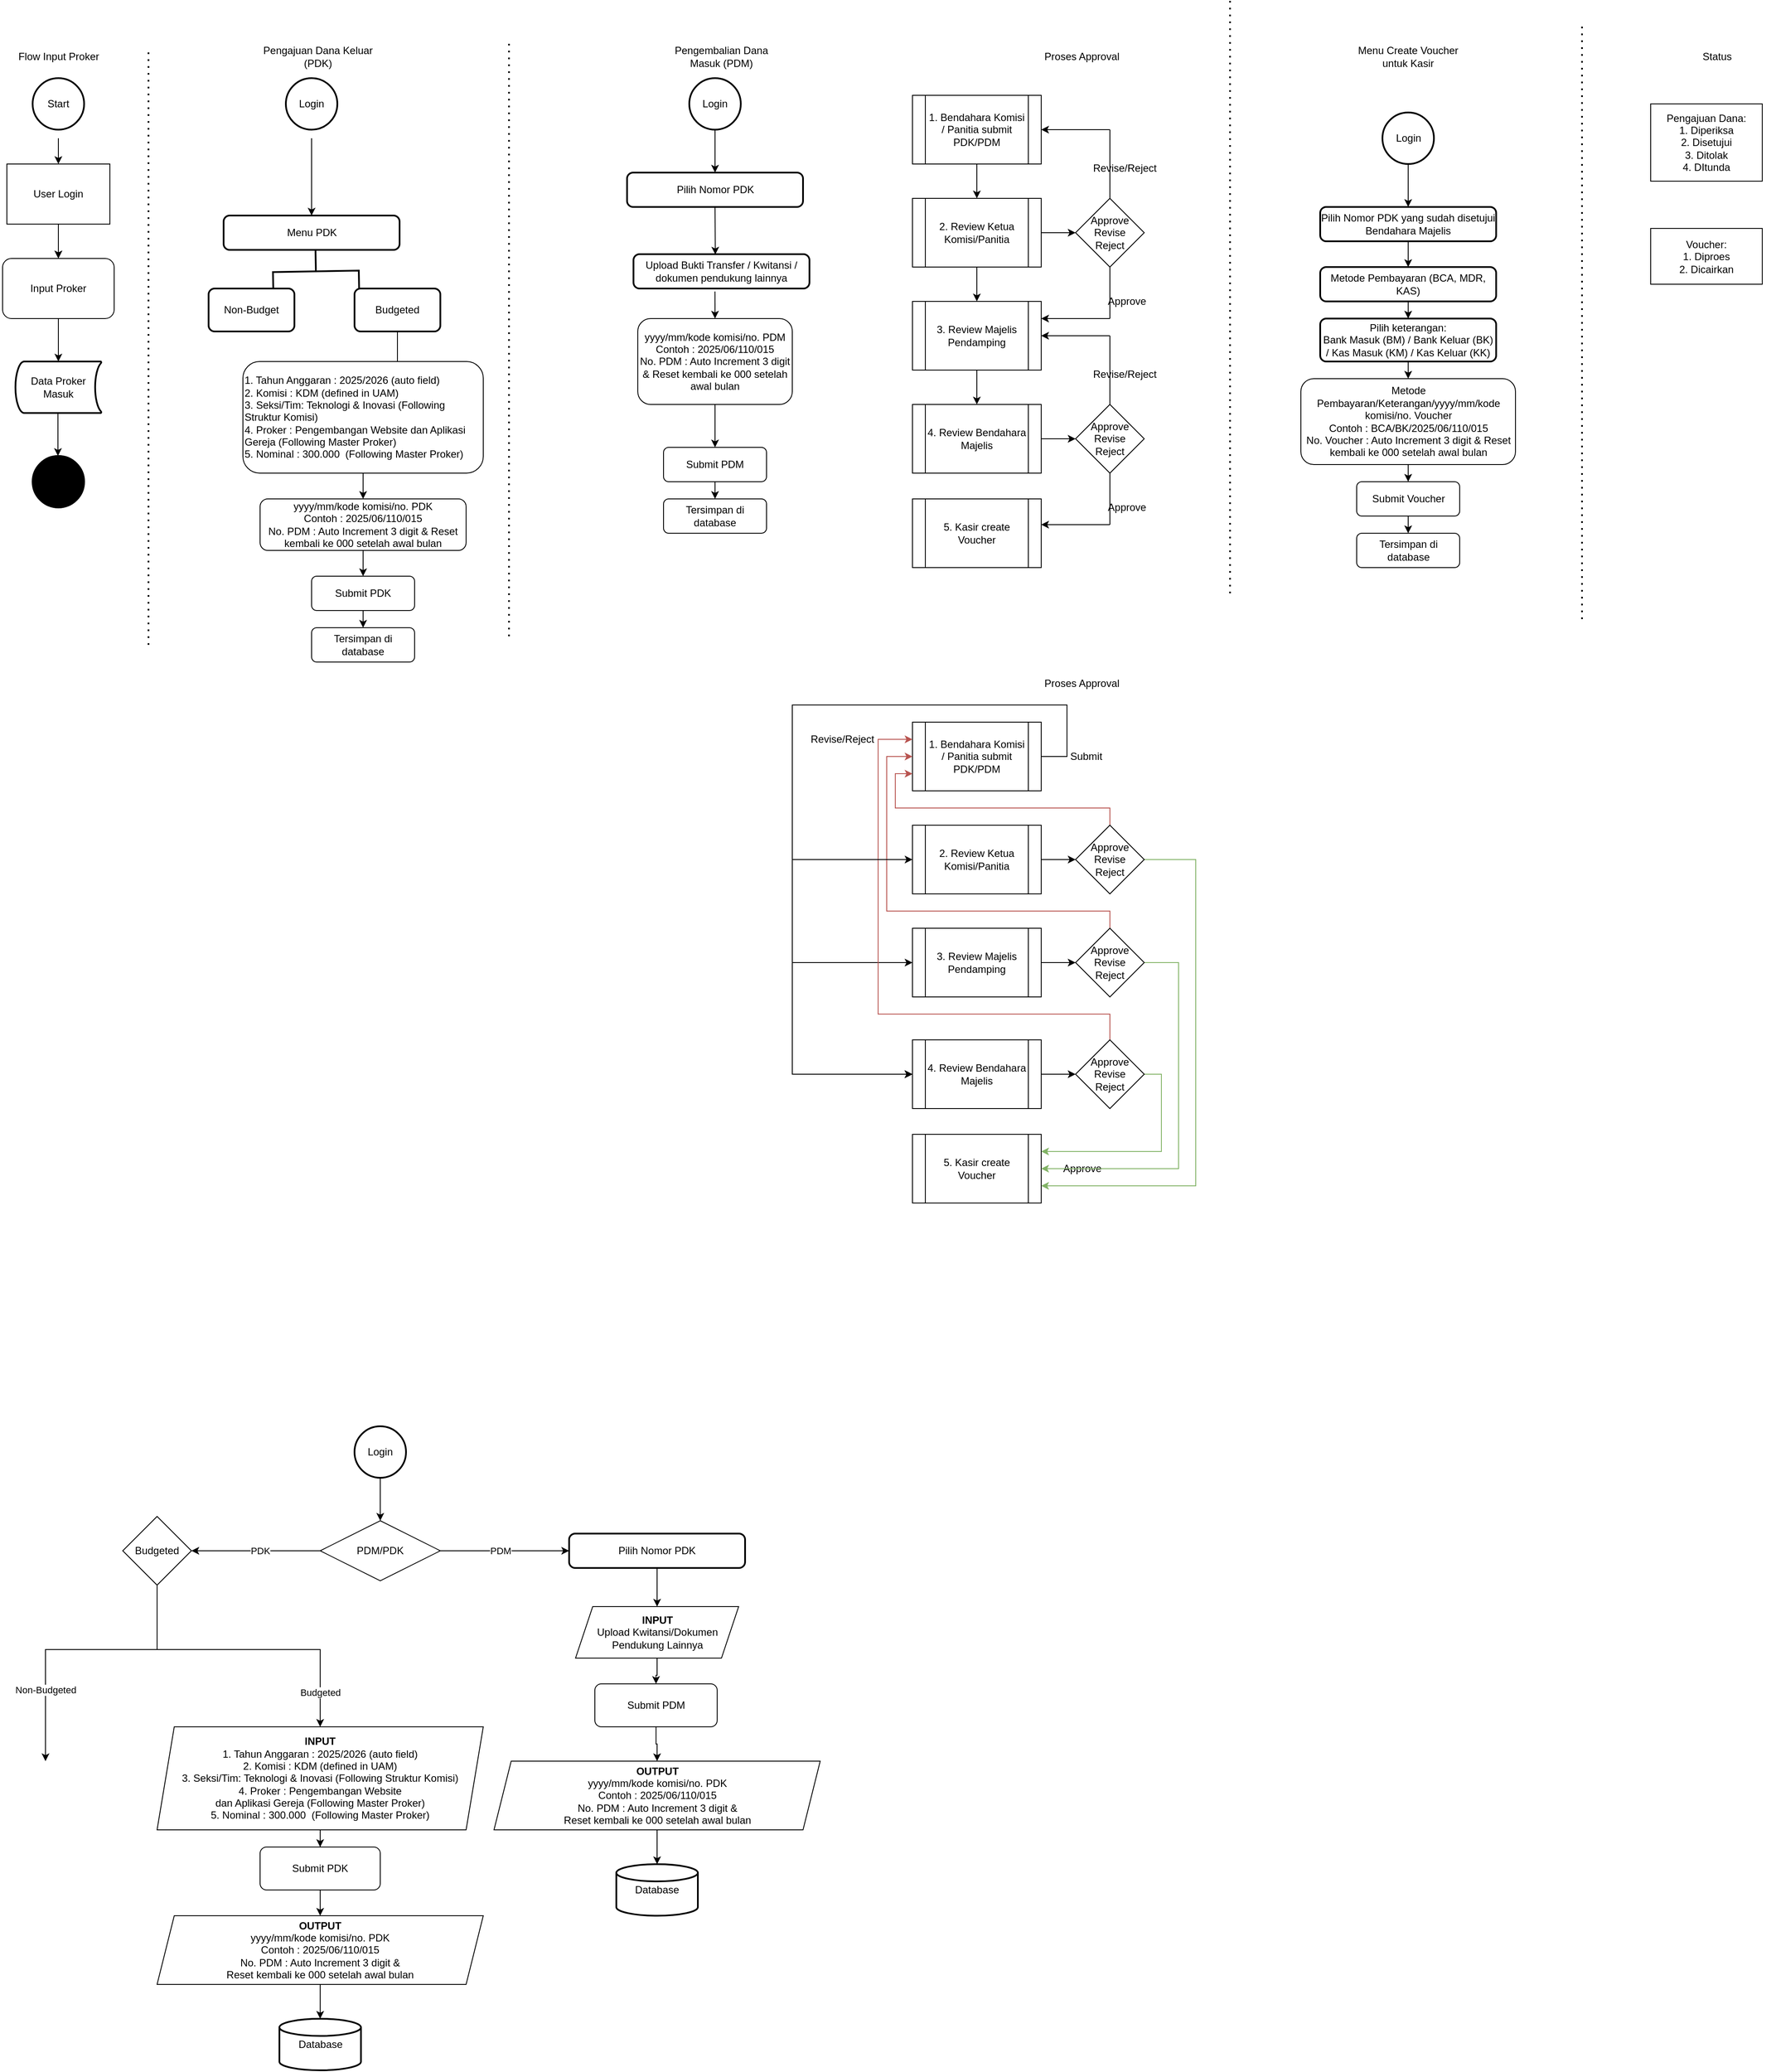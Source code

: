 <mxfile version="27.1.4">
  <diagram name="Page-1" id="Q8HRdb8Fr6lKuLCnQahP">
    <mxGraphModel dx="2255" dy="1278" grid="1" gridSize="10" guides="1" tooltips="1" connect="1" arrows="1" fold="1" page="1" pageScale="1" pageWidth="1100" pageHeight="850" math="0" shadow="0">
      <root>
        <mxCell id="0" />
        <mxCell id="1" parent="0" />
        <mxCell id="bd8e4ljMibuZXupcdCCE-2" value="" style="endArrow=classic;html=1;rounded=0;exitX=0.5;exitY=1;exitDx=0;exitDy=0;" parent="1" edge="1">
          <mxGeometry width="50" height="50" relative="1" as="geometry">
            <mxPoint x="135" y="250" as="sourcePoint" />
            <mxPoint x="135" y="280" as="targetPoint" />
          </mxGeometry>
        </mxCell>
        <mxCell id="bd8e4ljMibuZXupcdCCE-10" value="" style="edgeStyle=orthogonalEdgeStyle;rounded=0;orthogonalLoop=1;jettySize=auto;html=1;" parent="1" source="bd8e4ljMibuZXupcdCCE-3" target="bd8e4ljMibuZXupcdCCE-8" edge="1">
          <mxGeometry relative="1" as="geometry" />
        </mxCell>
        <mxCell id="bd8e4ljMibuZXupcdCCE-3" value="User Login" style="rounded=0;whiteSpace=wrap;html=1;" parent="1" vertex="1">
          <mxGeometry x="75" y="280" width="120" height="70" as="geometry" />
        </mxCell>
        <mxCell id="bd8e4ljMibuZXupcdCCE-7" value="" style="endArrow=classic;html=1;rounded=0;exitX=0.5;exitY=1;exitDx=0;exitDy=0;" parent="1" source="bd8e4ljMibuZXupcdCCE-3" edge="1">
          <mxGeometry width="50" height="50" relative="1" as="geometry">
            <mxPoint x="225" y="420" as="sourcePoint" />
            <mxPoint x="135" y="390" as="targetPoint" />
          </mxGeometry>
        </mxCell>
        <mxCell id="bd8e4ljMibuZXupcdCCE-8" value="Input Proker" style="rounded=1;whiteSpace=wrap;html=1;" parent="1" vertex="1">
          <mxGeometry x="70" y="390" width="130" height="70" as="geometry" />
        </mxCell>
        <mxCell id="bd8e4ljMibuZXupcdCCE-9" value="Start" style="strokeWidth=2;html=1;shape=mxgraph.flowchart.start_2;whiteSpace=wrap;" parent="1" vertex="1">
          <mxGeometry x="105" y="180" width="60" height="60" as="geometry" />
        </mxCell>
        <mxCell id="bd8e4ljMibuZXupcdCCE-12" value="" style="endArrow=classic;html=1;rounded=0;exitX=0.5;exitY=1;exitDx=0;exitDy=0;" parent="1" source="bd8e4ljMibuZXupcdCCE-8" edge="1">
          <mxGeometry width="50" height="50" relative="1" as="geometry">
            <mxPoint x="225" y="520" as="sourcePoint" />
            <mxPoint x="135" y="510" as="targetPoint" />
          </mxGeometry>
        </mxCell>
        <mxCell id="bd8e4ljMibuZXupcdCCE-13" value="Data Proker Masuk" style="strokeWidth=2;html=1;shape=mxgraph.flowchart.stored_data;whiteSpace=wrap;" parent="1" vertex="1">
          <mxGeometry x="85" y="510" width="100" height="60" as="geometry" />
        </mxCell>
        <mxCell id="bd8e4ljMibuZXupcdCCE-14" value="" style="strokeWidth=2;html=1;shape=mxgraph.flowchart.start_2;whiteSpace=wrap;fillColor=light-dark(#000000,#FFFFFF);" parent="1" vertex="1">
          <mxGeometry x="105" y="620" width="60" height="60" as="geometry" />
        </mxCell>
        <mxCell id="bd8e4ljMibuZXupcdCCE-15" value="" style="endArrow=classic;html=1;rounded=0;exitX=0.5;exitY=1;exitDx=0;exitDy=0;" parent="1" edge="1">
          <mxGeometry width="50" height="50" relative="1" as="geometry">
            <mxPoint x="134.5" y="570" as="sourcePoint" />
            <mxPoint x="134.5" y="620" as="targetPoint" />
          </mxGeometry>
        </mxCell>
        <mxCell id="bd8e4ljMibuZXupcdCCE-16" value="Login" style="strokeWidth=2;html=1;shape=mxgraph.flowchart.start_2;whiteSpace=wrap;" parent="1" vertex="1">
          <mxGeometry x="400" y="180" width="60" height="60" as="geometry" />
        </mxCell>
        <mxCell id="_XXPA9lbSk9OIhbwYW-J-1" value="Flow Input Proker" style="text;html=1;align=center;verticalAlign=middle;whiteSpace=wrap;rounded=0;" parent="1" vertex="1">
          <mxGeometry x="67.5" y="140" width="135" height="30" as="geometry" />
        </mxCell>
        <mxCell id="bd8e4ljMibuZXupcdCCE-17" value="" style="strokeWidth=2;html=1;shape=mxgraph.flowchart.annotation_2;align=left;labelPosition=right;pointerEvents=1;rotation=89;" parent="1" vertex="1">
          <mxGeometry x="410" y="355" width="50" height="100" as="geometry" />
        </mxCell>
        <mxCell id="bd8e4ljMibuZXupcdCCE-18" value="Non-Budget" style="rounded=1;whiteSpace=wrap;html=1;absoluteArcSize=1;arcSize=14;strokeWidth=2;" parent="1" vertex="1">
          <mxGeometry x="310" y="425" width="100" height="50" as="geometry" />
        </mxCell>
        <mxCell id="bd8e4ljMibuZXupcdCCE-19" value="Budgeted" style="rounded=1;whiteSpace=wrap;html=1;absoluteArcSize=1;arcSize=14;strokeWidth=2;" parent="1" vertex="1">
          <mxGeometry x="480" y="425" width="100" height="50" as="geometry" />
        </mxCell>
        <mxCell id="bd8e4ljMibuZXupcdCCE-20" value="Menu PDK" style="rounded=1;whiteSpace=wrap;html=1;absoluteArcSize=1;arcSize=14;strokeWidth=2;" parent="1" vertex="1">
          <mxGeometry x="327.5" y="340" width="205" height="40" as="geometry" />
        </mxCell>
        <mxCell id="bd8e4ljMibuZXupcdCCE-21" value="" style="endArrow=classic;html=1;rounded=0;exitX=0.5;exitY=1;exitDx=0;exitDy=0;exitPerimeter=0;entryX=0.5;entryY=0;entryDx=0;entryDy=0;" parent="1" target="bd8e4ljMibuZXupcdCCE-20" edge="1">
          <mxGeometry width="50" height="50" relative="1" as="geometry">
            <mxPoint x="430" y="250" as="sourcePoint" />
            <mxPoint x="500" y="440" as="targetPoint" />
          </mxGeometry>
        </mxCell>
        <mxCell id="KIqZfC4QvmKz3ChBfNW--3" value="" style="endArrow=classic;html=1;rounded=0;exitX=0.5;exitY=1;exitDx=0;exitDy=0;" parent="1" source="bd8e4ljMibuZXupcdCCE-19" edge="1">
          <mxGeometry width="50" height="50" relative="1" as="geometry">
            <mxPoint x="280" y="490" as="sourcePoint" />
            <mxPoint x="530" y="530" as="targetPoint" />
          </mxGeometry>
        </mxCell>
        <mxCell id="KIqZfC4QvmKz3ChBfNW--4" value="1. Tahun Anggaran : 2025/2026 (auto field)&lt;div&gt;2. Komisi : KDM (defined in UAM)&lt;/div&gt;&lt;div&gt;3. Seksi/Tim: Teknologi &amp;amp; Inovasi (Following Struktur Komisi)&lt;/div&gt;&lt;div&gt;4. Proker :&amp;nbsp;Pengembangan Website dan Aplikasi Gereja (Following Master Proker)&lt;/div&gt;&lt;div&gt;5. Nominal : 300.000&amp;nbsp;&lt;span style=&quot;background-color: transparent; color: light-dark(rgb(0, 0, 0), rgb(255, 255, 255));&quot;&gt;&amp;nbsp;&lt;/span&gt;&lt;span style=&quot;background-color: transparent; color: light-dark(rgb(0, 0, 0), rgb(255, 255, 255));&quot;&gt;(Following Master Proker)&lt;/span&gt;&lt;/div&gt;" style="rounded=1;whiteSpace=wrap;html=1;align=left;" parent="1" vertex="1">
          <mxGeometry x="350" y="510" width="280" height="130" as="geometry" />
        </mxCell>
        <mxCell id="EFFLVUITV1ritFmUOYrr-1" value="Pengajuan Dana Keluar (PDK)" style="text;html=1;align=center;verticalAlign=middle;whiteSpace=wrap;rounded=0;" parent="1" vertex="1">
          <mxGeometry x="370" y="140" width="135" height="30" as="geometry" />
        </mxCell>
        <mxCell id="KIqZfC4QvmKz3ChBfNW--7" value="" style="endArrow=classic;html=1;rounded=0;entryX=0.5;entryY=0;entryDx=0;entryDy=0;" parent="1" source="KIqZfC4QvmKz3ChBfNW--4" target="KIqZfC4QvmKz3ChBfNW--5" edge="1">
          <mxGeometry width="50" height="50" relative="1" as="geometry">
            <mxPoint x="480" y="640" as="sourcePoint" />
            <mxPoint x="479.5" y="635" as="targetPoint" />
          </mxGeometry>
        </mxCell>
        <mxCell id="EFFLVUITV1ritFmUOYrr-3" value="" style="rounded=0;orthogonalLoop=1;jettySize=auto;html=1;" parent="1" source="KIqZfC4QvmKz3ChBfNW--8" target="KIqZfC4QvmKz3ChBfNW--10" edge="1">
          <mxGeometry relative="1" as="geometry" />
        </mxCell>
        <mxCell id="KIqZfC4QvmKz3ChBfNW--8" value="Submit PDK" style="rounded=1;whiteSpace=wrap;html=1;" parent="1" vertex="1">
          <mxGeometry x="430" y="760" width="120" height="40" as="geometry" />
        </mxCell>
        <mxCell id="KIqZfC4QvmKz3ChBfNW--9" value="" style="endArrow=classic;html=1;rounded=0;exitX=0.5;exitY=1;exitDx=0;exitDy=0;entryX=0.5;entryY=0;entryDx=0;entryDy=0;" parent="1" source="KIqZfC4QvmKz3ChBfNW--5" target="KIqZfC4QvmKz3ChBfNW--8" edge="1">
          <mxGeometry width="50" height="50" relative="1" as="geometry">
            <mxPoint x="540" y="610" as="sourcePoint" />
            <mxPoint x="540.5" y="650" as="targetPoint" />
          </mxGeometry>
        </mxCell>
        <mxCell id="KIqZfC4QvmKz3ChBfNW--10" value="Tersimpan di database" style="rounded=1;whiteSpace=wrap;html=1;" parent="1" vertex="1">
          <mxGeometry x="430" y="820" width="120" height="40" as="geometry" />
        </mxCell>
        <mxCell id="KIqZfC4QvmKz3ChBfNW--12" value="" style="endArrow=none;dashed=1;html=1;dashPattern=1 3;strokeWidth=2;rounded=0;" parent="1" edge="1">
          <mxGeometry width="50" height="50" relative="1" as="geometry">
            <mxPoint x="240" y="840" as="sourcePoint" />
            <mxPoint x="240" y="150" as="targetPoint" />
          </mxGeometry>
        </mxCell>
        <mxCell id="KIqZfC4QvmKz3ChBfNW--15" value="" style="endArrow=none;dashed=1;html=1;dashPattern=1 3;strokeWidth=2;rounded=0;" parent="1" edge="1">
          <mxGeometry width="50" height="50" relative="1" as="geometry">
            <mxPoint x="660" y="830" as="sourcePoint" />
            <mxPoint x="660" y="140" as="targetPoint" />
          </mxGeometry>
        </mxCell>
        <mxCell id="KIqZfC4QvmKz3ChBfNW--5" value="&lt;div&gt;yyyy/mm/kode komisi/no. PDK&lt;/div&gt;&lt;div&gt;Contoh : 2025/06/110/015&lt;/div&gt;&lt;div&gt;No. PDM : Auto Increment 3 digit &amp;amp; Reset kembali ke 000 setelah awal bulan&lt;/div&gt;" style="rounded=1;whiteSpace=wrap;html=1;" parent="1" vertex="1">
          <mxGeometry x="370" y="670" width="240" height="60" as="geometry" />
        </mxCell>
        <mxCell id="EFFLVUITV1ritFmUOYrr-2" value="Proses Approval" style="text;html=1;align=center;verticalAlign=middle;whiteSpace=wrap;rounded=0;" parent="1" vertex="1">
          <mxGeometry x="1260" y="140" width="135" height="30" as="geometry" />
        </mxCell>
        <mxCell id="EFFLVUITV1ritFmUOYrr-4" style="edgeStyle=orthogonalEdgeStyle;rounded=0;orthogonalLoop=1;jettySize=auto;html=1;exitX=0.5;exitY=1;exitDx=0;exitDy=0;" parent="1" source="bd8e4ljMibuZXupcdCCE-19" target="bd8e4ljMibuZXupcdCCE-19" edge="1">
          <mxGeometry relative="1" as="geometry" />
        </mxCell>
        <mxCell id="EFFLVUITV1ritFmUOYrr-6" value="Login" style="strokeWidth=2;html=1;shape=mxgraph.flowchart.start_2;whiteSpace=wrap;" parent="1" vertex="1">
          <mxGeometry x="480" y="1750" width="60" height="60" as="geometry" />
        </mxCell>
        <mxCell id="EFFLVUITV1ritFmUOYrr-11" value="" style="endArrow=classic;html=1;rounded=0;exitX=0.5;exitY=1;exitDx=0;exitDy=0;exitPerimeter=0;entryX=0.5;entryY=0;entryDx=0;entryDy=0;" parent="1" source="EFFLVUITV1ritFmUOYrr-6" target="EFFLVUITV1ritFmUOYrr-22" edge="1">
          <mxGeometry width="50" height="50" relative="1" as="geometry">
            <mxPoint x="480" y="2190" as="sourcePoint" />
            <mxPoint x="460" y="2040" as="targetPoint" />
          </mxGeometry>
        </mxCell>
        <mxCell id="EFFLVUITV1ritFmUOYrr-40" style="edgeStyle=orthogonalEdgeStyle;rounded=0;orthogonalLoop=1;jettySize=auto;html=1;entryX=0.5;entryY=0;entryDx=0;entryDy=0;" parent="1" source="EFFLVUITV1ritFmUOYrr-20" target="EFFLVUITV1ritFmUOYrr-35" edge="1">
          <mxGeometry relative="1" as="geometry">
            <mxPoint x="440" y="2370" as="targetPoint" />
          </mxGeometry>
        </mxCell>
        <mxCell id="EFFLVUITV1ritFmUOYrr-20" value="Submit PDK" style="rounded=1;whiteSpace=wrap;html=1;" parent="1" vertex="1">
          <mxGeometry x="370" y="2240" width="140" height="50" as="geometry" />
        </mxCell>
        <mxCell id="EFFLVUITV1ritFmUOYrr-24" style="rounded=0;orthogonalLoop=1;jettySize=auto;html=1;" parent="1" source="EFFLVUITV1ritFmUOYrr-22" target="EFFLVUITV1ritFmUOYrr-25" edge="1">
          <mxGeometry relative="1" as="geometry">
            <mxPoint x="210" y="1930" as="targetPoint" />
          </mxGeometry>
        </mxCell>
        <mxCell id="EFFLVUITV1ritFmUOYrr-26" value="PDK" style="edgeLabel;html=1;align=center;verticalAlign=middle;resizable=0;points=[];" parent="EFFLVUITV1ritFmUOYrr-24" vertex="1" connectable="0">
          <mxGeometry x="0.064" y="4" relative="1" as="geometry">
            <mxPoint x="10" y="-4" as="offset" />
          </mxGeometry>
        </mxCell>
        <mxCell id="EFFLVUITV1ritFmUOYrr-44" style="edgeStyle=orthogonalEdgeStyle;rounded=0;orthogonalLoop=1;jettySize=auto;html=1;exitX=1;exitY=0.5;exitDx=0;exitDy=0;" parent="1" source="EFFLVUITV1ritFmUOYrr-22" target="EFFLVUITV1ritFmUOYrr-43" edge="1">
          <mxGeometry relative="1" as="geometry" />
        </mxCell>
        <mxCell id="EFFLVUITV1ritFmUOYrr-50" value="PDM" style="edgeLabel;html=1;align=center;verticalAlign=middle;resizable=0;points=[];" parent="EFFLVUITV1ritFmUOYrr-44" vertex="1" connectable="0">
          <mxGeometry x="-0.073" y="3" relative="1" as="geometry">
            <mxPoint y="3" as="offset" />
          </mxGeometry>
        </mxCell>
        <mxCell id="EFFLVUITV1ritFmUOYrr-22" value="PDM/PDK" style="rhombus;whiteSpace=wrap;html=1;" parent="1" vertex="1">
          <mxGeometry x="440" y="1860" width="140" height="70" as="geometry" />
        </mxCell>
        <mxCell id="KIqZfC4QvmKz3ChBfNW--19" value="Pengembalian Dana Masuk (PDM)" style="text;html=1;align=center;verticalAlign=middle;whiteSpace=wrap;rounded=0;" parent="1" vertex="1">
          <mxGeometry x="840" y="140" width="135" height="30" as="geometry" />
        </mxCell>
        <mxCell id="KIqZfC4QvmKz3ChBfNW--20" value="Login" style="strokeWidth=2;html=1;shape=mxgraph.flowchart.start_2;whiteSpace=wrap;" parent="1" vertex="1">
          <mxGeometry x="870" y="180" width="60" height="60" as="geometry" />
        </mxCell>
        <mxCell id="KIqZfC4QvmKz3ChBfNW--21" value="" style="endArrow=classic;html=1;rounded=0;exitX=0.5;exitY=1;exitDx=0;exitDy=0;exitPerimeter=0;entryX=0.5;entryY=0;entryDx=0;entryDy=0;" parent="1" target="KIqZfC4QvmKz3ChBfNW--22" edge="1" source="KIqZfC4QvmKz3ChBfNW--20">
          <mxGeometry width="50" height="50" relative="1" as="geometry">
            <mxPoint x="910.92" y="240" as="sourcePoint" />
            <mxPoint x="904.09" y="280" as="targetPoint" />
          </mxGeometry>
        </mxCell>
        <mxCell id="KIqZfC4QvmKz3ChBfNW--22" value="Pilih Nomor PDK" style="rounded=1;whiteSpace=wrap;html=1;absoluteArcSize=1;arcSize=14;strokeWidth=2;" parent="1" vertex="1">
          <mxGeometry x="797.5" y="290" width="205" height="40" as="geometry" />
        </mxCell>
        <mxCell id="EFFLVUITV1ritFmUOYrr-28" style="edgeStyle=orthogonalEdgeStyle;rounded=0;orthogonalLoop=1;jettySize=auto;html=1;" parent="1" source="EFFLVUITV1ritFmUOYrr-25" edge="1">
          <mxGeometry relative="1" as="geometry">
            <mxPoint x="120" y="2140" as="targetPoint" />
            <Array as="points">
              <mxPoint x="250" y="2010" />
              <mxPoint x="120" y="2010" />
              <mxPoint x="120" y="2130" />
            </Array>
          </mxGeometry>
        </mxCell>
        <mxCell id="EFFLVUITV1ritFmUOYrr-30" value="Non-Budgeted" style="edgeLabel;html=1;align=center;verticalAlign=middle;resizable=0;points=[];" parent="EFFLVUITV1ritFmUOYrr-28" vertex="1" connectable="0">
          <mxGeometry x="0.558" relative="1" as="geometry">
            <mxPoint y="-9" as="offset" />
          </mxGeometry>
        </mxCell>
        <mxCell id="EFFLVUITV1ritFmUOYrr-29" style="edgeStyle=orthogonalEdgeStyle;rounded=0;orthogonalLoop=1;jettySize=auto;html=1;exitX=0.5;exitY=1;exitDx=0;exitDy=0;entryX=0.5;entryY=0;entryDx=0;entryDy=0;" parent="1" source="EFFLVUITV1ritFmUOYrr-25" target="EFFLVUITV1ritFmUOYrr-32" edge="1">
          <mxGeometry relative="1" as="geometry">
            <mxPoint x="330" y="2130" as="targetPoint" />
            <Array as="points">
              <mxPoint x="250" y="2010" />
              <mxPoint x="440" y="2010" />
            </Array>
          </mxGeometry>
        </mxCell>
        <mxCell id="EFFLVUITV1ritFmUOYrr-31" value="Budgeted" style="edgeLabel;html=1;align=center;verticalAlign=middle;resizable=0;points=[];" parent="EFFLVUITV1ritFmUOYrr-29" vertex="1" connectable="0">
          <mxGeometry x="0.737" y="-1" relative="1" as="geometry">
            <mxPoint x="1" y="6" as="offset" />
          </mxGeometry>
        </mxCell>
        <mxCell id="EFFLVUITV1ritFmUOYrr-25" value="Budgeted" style="rhombus;whiteSpace=wrap;html=1;" parent="1" vertex="1">
          <mxGeometry x="210" y="1855" width="80" height="80" as="geometry" />
        </mxCell>
        <mxCell id="KIqZfC4QvmKz3ChBfNW--24" value="Upload Bukti Transfer / Kwitansi / dokumen pendukung lainnya" style="rounded=1;whiteSpace=wrap;html=1;absoluteArcSize=1;arcSize=14;strokeWidth=2;" parent="1" vertex="1">
          <mxGeometry x="805" y="385" width="205" height="40" as="geometry" />
        </mxCell>
        <mxCell id="KIqZfC4QvmKz3ChBfNW--25" value="" style="endArrow=classic;html=1;rounded=0;exitX=0.5;exitY=1;exitDx=0;exitDy=0;entryX=0.465;entryY=0.01;entryDx=0;entryDy=0;entryPerimeter=0;" parent="1" source="KIqZfC4QvmKz3ChBfNW--22" target="KIqZfC4QvmKz3ChBfNW--24" edge="1">
          <mxGeometry width="50" height="50" relative="1" as="geometry">
            <mxPoint x="930" y="360" as="sourcePoint" />
            <mxPoint x="900" y="380" as="targetPoint" />
          </mxGeometry>
        </mxCell>
        <mxCell id="KIqZfC4QvmKz3ChBfNW--26" value="&lt;div&gt;yyyy/mm/kode komisi/no. PDM&lt;/div&gt;&lt;div&gt;Contoh : 2025/06/110/015&lt;/div&gt;&lt;div&gt;No. PDM : Auto Increment 3 digit &amp;amp; Reset kembali ke 000 setelah awal bulan&lt;/div&gt;" style="rounded=1;whiteSpace=wrap;html=1;" parent="1" vertex="1">
          <mxGeometry x="810" y="460" width="180" height="100" as="geometry" />
        </mxCell>
        <mxCell id="KIqZfC4QvmKz3ChBfNW--27" value="" style="endArrow=classic;html=1;rounded=0;exitX=0.463;exitY=1.089;exitDx=0;exitDy=0;exitPerimeter=0;" parent="1" source="KIqZfC4QvmKz3ChBfNW--24" edge="1">
          <mxGeometry width="50" height="50" relative="1" as="geometry">
            <mxPoint x="930" y="470" as="sourcePoint" />
            <mxPoint x="900" y="460" as="targetPoint" />
          </mxGeometry>
        </mxCell>
        <mxCell id="EFFLVUITV1ritFmUOYrr-39" style="edgeStyle=orthogonalEdgeStyle;rounded=0;orthogonalLoop=1;jettySize=auto;html=1;" parent="1" source="EFFLVUITV1ritFmUOYrr-32" target="EFFLVUITV1ritFmUOYrr-20" edge="1">
          <mxGeometry relative="1" as="geometry" />
        </mxCell>
        <mxCell id="EFFLVUITV1ritFmUOYrr-32" value="&lt;div&gt;&lt;span style=&quot;&quot;&gt;&lt;b&gt;INPUT&lt;/b&gt;&lt;/span&gt;&lt;/div&gt;&lt;span style=&quot;&quot;&gt;1. Tahun Anggaran : 2025/2026 (auto field)&lt;/span&gt;&lt;div style=&quot;&quot;&gt;2. Komisi : KDM (defined in UAM)&lt;/div&gt;&lt;div style=&quot;&quot;&gt;3. Seksi/Tim: Teknologi &amp;amp; Inovasi (Following Struktur Komisi)&lt;/div&gt;&lt;div style=&quot;&quot;&gt;4. Proker :&amp;nbsp;Pengembangan Website&lt;br&gt;dan Aplikasi Gereja (Following Master Proker)&lt;/div&gt;&lt;div style=&quot;&quot;&gt;5. Nominal : 300.000&amp;nbsp;&lt;span style=&quot;background-color: transparent; color: light-dark(rgb(0, 0, 0), rgb(255, 255, 255));&quot;&gt;&amp;nbsp;&lt;/span&gt;&lt;span style=&quot;background-color: transparent; color: light-dark(rgb(0, 0, 0), rgb(255, 255, 255));&quot;&gt;(Following Master Proker)&lt;/span&gt;&lt;/div&gt;" style="shape=parallelogram;perimeter=parallelogramPerimeter;whiteSpace=wrap;html=1;fixedSize=1;align=center;" parent="1" vertex="1">
          <mxGeometry x="250" y="2100" width="380" height="120" as="geometry" />
        </mxCell>
        <mxCell id="KIqZfC4QvmKz3ChBfNW--28" value="" style="rounded=0;orthogonalLoop=1;jettySize=auto;html=1;" parent="1" source="KIqZfC4QvmKz3ChBfNW--29" target="KIqZfC4QvmKz3ChBfNW--30" edge="1">
          <mxGeometry relative="1" as="geometry" />
        </mxCell>
        <mxCell id="KIqZfC4QvmKz3ChBfNW--29" value="Submit PDM" style="rounded=1;whiteSpace=wrap;html=1;" parent="1" vertex="1">
          <mxGeometry x="840" y="610" width="120" height="40" as="geometry" />
        </mxCell>
        <mxCell id="KIqZfC4QvmKz3ChBfNW--30" value="Tersimpan di database" style="rounded=1;whiteSpace=wrap;html=1;" parent="1" vertex="1">
          <mxGeometry x="840" y="670" width="120" height="40" as="geometry" />
        </mxCell>
        <mxCell id="KIqZfC4QvmKz3ChBfNW--31" value="" style="endArrow=classic;html=1;rounded=0;exitX=0.5;exitY=1;exitDx=0;exitDy=0;entryX=0.5;entryY=0;entryDx=0;entryDy=0;" parent="1" source="KIqZfC4QvmKz3ChBfNW--26" target="KIqZfC4QvmKz3ChBfNW--29" edge="1">
          <mxGeometry width="50" height="50" relative="1" as="geometry">
            <mxPoint x="920" y="780" as="sourcePoint" />
            <mxPoint x="920" y="810" as="targetPoint" />
          </mxGeometry>
        </mxCell>
        <mxCell id="KIqZfC4QvmKz3ChBfNW--32" value="1. Bendahara Komisi / Panitia submit PDK/PDM" style="shape=process;whiteSpace=wrap;html=1;backgroundOutline=1;" parent="1" vertex="1">
          <mxGeometry x="1130" y="200" width="150" height="80" as="geometry" />
        </mxCell>
        <mxCell id="EFFLVUITV1ritFmUOYrr-35" value="&lt;div&gt;&lt;span style=&quot;&quot;&gt;&lt;b&gt;OUTPUT&lt;/b&gt;&lt;/span&gt;&lt;/div&gt;&lt;div&gt;yyyy/mm/kode komisi/no. PDK&lt;/div&gt;&lt;div&gt;Contoh : 2025/06/110/015&lt;/div&gt;&lt;div&gt;No. PDM : Auto Increment 3 digit &amp;amp; &lt;br&gt;Reset kembali ke 000 setelah awal bulan&lt;/div&gt;" style="shape=parallelogram;perimeter=parallelogramPerimeter;whiteSpace=wrap;html=1;fixedSize=1;align=center;" parent="1" vertex="1">
          <mxGeometry x="250" y="2320" width="380" height="80" as="geometry" />
        </mxCell>
        <mxCell id="KIqZfC4QvmKz3ChBfNW--33" value="2. Review Ketua Komisi/Panitia" style="shape=process;whiteSpace=wrap;html=1;backgroundOutline=1;" parent="1" vertex="1">
          <mxGeometry x="1130" y="320" width="150" height="80" as="geometry" />
        </mxCell>
        <mxCell id="KIqZfC4QvmKz3ChBfNW--34" value="" style="endArrow=classic;html=1;rounded=0;exitX=0.5;exitY=1;exitDx=0;exitDy=0;entryX=0.5;entryY=0;entryDx=0;entryDy=0;" parent="1" source="KIqZfC4QvmKz3ChBfNW--32" target="KIqZfC4QvmKz3ChBfNW--33" edge="1">
          <mxGeometry width="50" height="50" relative="1" as="geometry">
            <mxPoint x="1290" y="300" as="sourcePoint" />
            <mxPoint x="1340" y="250" as="targetPoint" />
          </mxGeometry>
        </mxCell>
        <mxCell id="KIqZfC4QvmKz3ChBfNW--35" value="Approve Revise&lt;div&gt;Reject&lt;/div&gt;" style="rhombus;whiteSpace=wrap;html=1;" parent="1" vertex="1">
          <mxGeometry x="1320" y="320" width="80" height="80" as="geometry" />
        </mxCell>
        <mxCell id="KIqZfC4QvmKz3ChBfNW--36" value="" style="endArrow=classic;html=1;rounded=0;exitX=1;exitY=0.5;exitDx=0;exitDy=0;entryX=0;entryY=0.5;entryDx=0;entryDy=0;" parent="1" source="KIqZfC4QvmKz3ChBfNW--33" target="KIqZfC4QvmKz3ChBfNW--35" edge="1">
          <mxGeometry width="50" height="50" relative="1" as="geometry">
            <mxPoint x="1290" y="300" as="sourcePoint" />
            <mxPoint x="1340" y="250" as="targetPoint" />
          </mxGeometry>
        </mxCell>
        <mxCell id="KIqZfC4QvmKz3ChBfNW--38" value="" style="endArrow=none;html=1;rounded=0;exitX=0.5;exitY=0;exitDx=0;exitDy=0;" parent="1" source="KIqZfC4QvmKz3ChBfNW--35" edge="1">
          <mxGeometry width="50" height="50" relative="1" as="geometry">
            <mxPoint x="1290" y="300" as="sourcePoint" />
            <mxPoint x="1360" y="240" as="targetPoint" />
          </mxGeometry>
        </mxCell>
        <mxCell id="EFFLVUITV1ritFmUOYrr-41" value="Database" style="strokeWidth=2;html=1;shape=mxgraph.flowchart.database;whiteSpace=wrap;" parent="1" vertex="1">
          <mxGeometry x="392.5" y="2440" width="95" height="60" as="geometry" />
        </mxCell>
        <mxCell id="KIqZfC4QvmKz3ChBfNW--39" value="" style="endArrow=classic;html=1;rounded=0;entryX=1;entryY=0.5;entryDx=0;entryDy=0;" parent="1" target="KIqZfC4QvmKz3ChBfNW--32" edge="1">
          <mxGeometry width="50" height="50" relative="1" as="geometry">
            <mxPoint x="1360" y="240" as="sourcePoint" />
            <mxPoint x="1340" y="250" as="targetPoint" />
          </mxGeometry>
        </mxCell>
        <mxCell id="KIqZfC4QvmKz3ChBfNW--40" value="" style="endArrow=none;html=1;rounded=0;entryX=0.5;entryY=1;entryDx=0;entryDy=0;" parent="1" target="KIqZfC4QvmKz3ChBfNW--35" edge="1">
          <mxGeometry width="50" height="50" relative="1" as="geometry">
            <mxPoint x="1360" y="460" as="sourcePoint" />
            <mxPoint x="1340" y="250" as="targetPoint" />
          </mxGeometry>
        </mxCell>
        <mxCell id="EFFLVUITV1ritFmUOYrr-42" style="edgeStyle=orthogonalEdgeStyle;rounded=0;orthogonalLoop=1;jettySize=auto;html=1;exitX=0.5;exitY=1;exitDx=0;exitDy=0;entryX=0.5;entryY=0;entryDx=0;entryDy=0;entryPerimeter=0;" parent="1" source="EFFLVUITV1ritFmUOYrr-35" target="EFFLVUITV1ritFmUOYrr-41" edge="1">
          <mxGeometry relative="1" as="geometry" />
        </mxCell>
        <mxCell id="KIqZfC4QvmKz3ChBfNW--41" value="3. Review Majelis Pendamping" style="shape=process;whiteSpace=wrap;html=1;backgroundOutline=1;" parent="1" vertex="1">
          <mxGeometry x="1130" y="440" width="150" height="80" as="geometry" />
        </mxCell>
        <mxCell id="KIqZfC4QvmKz3ChBfNW--42" value="" style="endArrow=classic;html=1;rounded=0;exitX=0.5;exitY=1;exitDx=0;exitDy=0;entryX=0.5;entryY=0;entryDx=0;entryDy=0;" parent="1" source="KIqZfC4QvmKz3ChBfNW--33" target="KIqZfC4QvmKz3ChBfNW--41" edge="1">
          <mxGeometry width="50" height="50" relative="1" as="geometry">
            <mxPoint x="1450" y="310" as="sourcePoint" />
            <mxPoint x="1450" y="350" as="targetPoint" />
          </mxGeometry>
        </mxCell>
        <mxCell id="KIqZfC4QvmKz3ChBfNW--43" value="" style="endArrow=classic;html=1;rounded=0;entryX=1;entryY=0.25;entryDx=0;entryDy=0;" parent="1" target="KIqZfC4QvmKz3ChBfNW--41" edge="1">
          <mxGeometry width="50" height="50" relative="1" as="geometry">
            <mxPoint x="1360" y="460" as="sourcePoint" />
            <mxPoint x="1340" y="370" as="targetPoint" />
          </mxGeometry>
        </mxCell>
        <mxCell id="KIqZfC4QvmKz3ChBfNW--44" value="Revise/Reject" style="text;html=1;align=center;verticalAlign=middle;whiteSpace=wrap;rounded=0;" parent="1" vertex="1">
          <mxGeometry x="1310" y="270" width="135" height="30" as="geometry" />
        </mxCell>
        <mxCell id="EFFLVUITV1ritFmUOYrr-52" style="edgeStyle=orthogonalEdgeStyle;rounded=0;orthogonalLoop=1;jettySize=auto;html=1;" parent="1" source="EFFLVUITV1ritFmUOYrr-46" target="EFFLVUITV1ritFmUOYrr-48" edge="1">
          <mxGeometry relative="1" as="geometry" />
        </mxCell>
        <mxCell id="EFFLVUITV1ritFmUOYrr-46" value="&lt;div&gt;&lt;span style=&quot;&quot;&gt;&lt;b&gt;INPUT&lt;/b&gt;&lt;/span&gt;&lt;/div&gt;Upload Kwitansi/Dokumen Pendukung Lainnya" style="shape=parallelogram;perimeter=parallelogramPerimeter;whiteSpace=wrap;html=1;fixedSize=1;align=center;" parent="1" vertex="1">
          <mxGeometry x="737.5" y="1960" width="190" height="60" as="geometry" />
        </mxCell>
        <mxCell id="KIqZfC4QvmKz3ChBfNW--45" value="Approve" style="text;html=1;align=center;verticalAlign=middle;whiteSpace=wrap;rounded=0;" parent="1" vertex="1">
          <mxGeometry x="1350" y="425" width="60" height="30" as="geometry" />
        </mxCell>
        <mxCell id="KIqZfC4QvmKz3ChBfNW--46" value="Approve Revise&lt;div&gt;Reject&lt;/div&gt;" style="rhombus;whiteSpace=wrap;html=1;" parent="1" vertex="1">
          <mxGeometry x="1320" y="560" width="80" height="80" as="geometry" />
        </mxCell>
        <mxCell id="KIqZfC4QvmKz3ChBfNW--50" value="4. Review Bendahara Majelis" style="shape=process;whiteSpace=wrap;html=1;backgroundOutline=1;" parent="1" vertex="1">
          <mxGeometry x="1130" y="560" width="150" height="80" as="geometry" />
        </mxCell>
        <mxCell id="KIqZfC4QvmKz3ChBfNW--51" value="" style="endArrow=classic;html=1;rounded=0;exitX=0.5;exitY=1;exitDx=0;exitDy=0;entryX=0.5;entryY=0;entryDx=0;entryDy=0;" parent="1" source="KIqZfC4QvmKz3ChBfNW--41" target="KIqZfC4QvmKz3ChBfNW--50" edge="1">
          <mxGeometry width="50" height="50" relative="1" as="geometry">
            <mxPoint x="1290" y="550" as="sourcePoint" />
            <mxPoint x="1340" y="500" as="targetPoint" />
          </mxGeometry>
        </mxCell>
        <mxCell id="KIqZfC4QvmKz3ChBfNW--53" value="5. Kasir create Voucher" style="shape=process;whiteSpace=wrap;html=1;backgroundOutline=1;" parent="1" vertex="1">
          <mxGeometry x="1130" y="670" width="150" height="80" as="geometry" />
        </mxCell>
        <mxCell id="EFFLVUITV1ritFmUOYrr-54" style="edgeStyle=orthogonalEdgeStyle;rounded=0;orthogonalLoop=1;jettySize=auto;html=1;entryX=0.5;entryY=0;entryDx=0;entryDy=0;entryPerimeter=0;" parent="1" source="EFFLVUITV1ritFmUOYrr-51" target="EFFLVUITV1ritFmUOYrr-55" edge="1">
          <mxGeometry relative="1" as="geometry">
            <mxPoint x="832.5" y="2340" as="targetPoint" />
          </mxGeometry>
        </mxCell>
        <mxCell id="EFFLVUITV1ritFmUOYrr-51" value="&lt;div&gt;&lt;span style=&quot;&quot;&gt;&lt;b&gt;OUTPUT&lt;/b&gt;&lt;/span&gt;&lt;/div&gt;&lt;div&gt;yyyy/mm/kode komisi/no. PDK&lt;/div&gt;&lt;div&gt;Contoh : 2025/06/110/015&lt;/div&gt;&lt;div&gt;No. PDM : Auto Increment 3 digit &amp;amp; &lt;br&gt;Reset kembali ke 000 setelah awal bulan&lt;/div&gt;" style="shape=parallelogram;perimeter=parallelogramPerimeter;whiteSpace=wrap;html=1;fixedSize=1;align=center;" parent="1" vertex="1">
          <mxGeometry x="642.5" y="2140" width="380" height="80" as="geometry" />
        </mxCell>
        <mxCell id="EFFLVUITV1ritFmUOYrr-55" value="Database" style="strokeWidth=2;html=1;shape=mxgraph.flowchart.database;whiteSpace=wrap;" parent="1" vertex="1">
          <mxGeometry x="785" y="2260" width="95" height="60" as="geometry" />
        </mxCell>
        <mxCell id="KIqZfC4QvmKz3ChBfNW--57" value="" style="endArrow=none;html=1;rounded=0;entryX=0.5;entryY=1;entryDx=0;entryDy=0;" parent="1" edge="1">
          <mxGeometry width="50" height="50" relative="1" as="geometry">
            <mxPoint x="1360" y="700" as="sourcePoint" />
            <mxPoint x="1360" y="640" as="targetPoint" />
          </mxGeometry>
        </mxCell>
        <mxCell id="KIqZfC4QvmKz3ChBfNW--58" value="" style="endArrow=classic;html=1;rounded=0;entryX=1;entryY=0.25;entryDx=0;entryDy=0;" parent="1" edge="1">
          <mxGeometry width="50" height="50" relative="1" as="geometry">
            <mxPoint x="1360" y="700" as="sourcePoint" />
            <mxPoint x="1280" y="700" as="targetPoint" />
          </mxGeometry>
        </mxCell>
        <mxCell id="EFFLVUITV1ritFmUOYrr-53" style="edgeStyle=orthogonalEdgeStyle;rounded=0;orthogonalLoop=1;jettySize=auto;html=1;" parent="1" source="EFFLVUITV1ritFmUOYrr-48" target="EFFLVUITV1ritFmUOYrr-51" edge="1">
          <mxGeometry relative="1" as="geometry" />
        </mxCell>
        <mxCell id="EFFLVUITV1ritFmUOYrr-43" value="Pilih Nomor PDK" style="rounded=1;whiteSpace=wrap;html=1;absoluteArcSize=1;arcSize=14;strokeWidth=2;" parent="1" vertex="1">
          <mxGeometry x="730" y="1875" width="205" height="40" as="geometry" />
        </mxCell>
        <mxCell id="EFFLVUITV1ritFmUOYrr-48" value="Submit PDM" style="rounded=1;whiteSpace=wrap;html=1;" parent="1" vertex="1">
          <mxGeometry x="760" y="2050" width="142.5" height="50" as="geometry" />
        </mxCell>
        <mxCell id="KIqZfC4QvmKz3ChBfNW--56" value="" style="endArrow=classic;html=1;rounded=0;exitX=1;exitY=0.5;exitDx=0;exitDy=0;" parent="1" source="KIqZfC4QvmKz3ChBfNW--50" target="KIqZfC4QvmKz3ChBfNW--46" edge="1">
          <mxGeometry width="50" height="50" relative="1" as="geometry">
            <mxPoint x="1290" y="550" as="sourcePoint" />
            <mxPoint x="1340" y="500" as="targetPoint" />
          </mxGeometry>
        </mxCell>
        <mxCell id="KIqZfC4QvmKz3ChBfNW--59" value="Approve" style="text;html=1;align=center;verticalAlign=middle;whiteSpace=wrap;rounded=0;" parent="1" vertex="1">
          <mxGeometry x="1350" y="665" width="60" height="30" as="geometry" />
        </mxCell>
        <mxCell id="EFFLVUITV1ritFmUOYrr-47" style="edgeStyle=orthogonalEdgeStyle;rounded=0;orthogonalLoop=1;jettySize=auto;html=1;" parent="1" source="EFFLVUITV1ritFmUOYrr-43" target="EFFLVUITV1ritFmUOYrr-46" edge="1">
          <mxGeometry relative="1" as="geometry" />
        </mxCell>
        <mxCell id="KIqZfC4QvmKz3ChBfNW--60" value="" style="endArrow=none;html=1;rounded=0;exitX=0.5;exitY=0;exitDx=0;exitDy=0;" parent="1" edge="1">
          <mxGeometry width="50" height="50" relative="1" as="geometry">
            <mxPoint x="1360" y="560" as="sourcePoint" />
            <mxPoint x="1360" y="480" as="targetPoint" />
          </mxGeometry>
        </mxCell>
        <mxCell id="KIqZfC4QvmKz3ChBfNW--61" value="" style="endArrow=classic;html=1;rounded=0;entryX=1;entryY=0.5;entryDx=0;entryDy=0;" parent="1" edge="1">
          <mxGeometry width="50" height="50" relative="1" as="geometry">
            <mxPoint x="1360" y="480" as="sourcePoint" />
            <mxPoint x="1280" y="480" as="targetPoint" />
          </mxGeometry>
        </mxCell>
        <mxCell id="KIqZfC4QvmKz3ChBfNW--62" value="Revise/Reject" style="text;html=1;align=center;verticalAlign=middle;whiteSpace=wrap;rounded=0;" parent="1" vertex="1">
          <mxGeometry x="1310" y="510" width="135" height="30" as="geometry" />
        </mxCell>
        <mxCell id="KIqZfC4QvmKz3ChBfNW--63" value="" style="endArrow=none;dashed=1;html=1;dashPattern=1 3;strokeWidth=2;rounded=0;" parent="1" edge="1">
          <mxGeometry width="50" height="50" relative="1" as="geometry">
            <mxPoint x="1500" y="780" as="sourcePoint" />
            <mxPoint x="1500" y="90" as="targetPoint" />
          </mxGeometry>
        </mxCell>
        <mxCell id="KIqZfC4QvmKz3ChBfNW--64" value="Menu Create Voucher untuk Kasir" style="text;html=1;align=center;verticalAlign=middle;whiteSpace=wrap;rounded=0;" parent="1" vertex="1">
          <mxGeometry x="1640" y="140" width="135" height="30" as="geometry" />
        </mxCell>
        <mxCell id="KIqZfC4QvmKz3ChBfNW--65" value="Status" style="text;html=1;align=center;verticalAlign=middle;whiteSpace=wrap;rounded=0;" parent="1" vertex="1">
          <mxGeometry x="2000" y="140" width="135" height="30" as="geometry" />
        </mxCell>
        <mxCell id="KIqZfC4QvmKz3ChBfNW--66" value="Login" style="strokeWidth=2;html=1;shape=mxgraph.flowchart.start_2;whiteSpace=wrap;" parent="1" vertex="1">
          <mxGeometry x="1677.5" y="220" width="60" height="60" as="geometry" />
        </mxCell>
        <mxCell id="KIqZfC4QvmKz3ChBfNW--67" value="" style="endArrow=classic;html=1;rounded=0;exitX=0.5;exitY=1;exitDx=0;exitDy=0;exitPerimeter=0;entryX=0.5;entryY=0;entryDx=0;entryDy=0;" parent="1" target="KIqZfC4QvmKz3ChBfNW--68" edge="1" source="KIqZfC4QvmKz3ChBfNW--66">
          <mxGeometry width="50" height="50" relative="1" as="geometry">
            <mxPoint x="1710.92" y="280" as="sourcePoint" />
            <mxPoint x="1704.09" y="320" as="targetPoint" />
          </mxGeometry>
        </mxCell>
        <mxCell id="KIqZfC4QvmKz3ChBfNW--68" value="Pilih Nomor PDK yang sudah disetujui Bendahara Majelis" style="rounded=1;whiteSpace=wrap;html=1;absoluteArcSize=1;arcSize=14;strokeWidth=2;" parent="1" vertex="1">
          <mxGeometry x="1605" y="330" width="205" height="40" as="geometry" />
        </mxCell>
        <mxCell id="SoC1jfsHHSgu_TZqrIKz-62" style="edgeStyle=orthogonalEdgeStyle;rounded=0;orthogonalLoop=1;jettySize=auto;html=1;exitX=0.5;exitY=1;exitDx=0;exitDy=0;entryX=0.5;entryY=0;entryDx=0;entryDy=0;" edge="1" parent="1" source="KIqZfC4QvmKz3ChBfNW--69" target="KIqZfC4QvmKz3ChBfNW--77">
          <mxGeometry relative="1" as="geometry" />
        </mxCell>
        <mxCell id="KIqZfC4QvmKz3ChBfNW--69" value="Metode Pembayaran (BCA, MDR, KAS)" style="rounded=1;whiteSpace=wrap;html=1;absoluteArcSize=1;arcSize=14;strokeWidth=2;" parent="1" vertex="1">
          <mxGeometry x="1605" y="400" width="205" height="40" as="geometry" />
        </mxCell>
        <mxCell id="KIqZfC4QvmKz3ChBfNW--70" value="" style="endArrow=classic;html=1;rounded=0;exitX=0.5;exitY=1;exitDx=0;exitDy=0;entryX=0.5;entryY=0;entryDx=0;entryDy=0;" parent="1" source="KIqZfC4QvmKz3ChBfNW--68" target="KIqZfC4QvmKz3ChBfNW--69" edge="1">
          <mxGeometry width="50" height="50" relative="1" as="geometry">
            <mxPoint x="1730" y="400" as="sourcePoint" />
            <mxPoint x="1780" y="350" as="targetPoint" />
          </mxGeometry>
        </mxCell>
        <mxCell id="KIqZfC4QvmKz3ChBfNW--71" value="&lt;div&gt;Metode Pembayaran/Keterangan/yyyy/mm/kode komisi/no. Voucher&lt;/div&gt;&lt;div&gt;Contoh : BCA/BK/2025/06/110/015&lt;/div&gt;&lt;div&gt;No. Voucher : Auto Increment 3 digit &amp;amp; Reset kembali ke 000 setelah awal bulan&lt;/div&gt;" style="rounded=1;whiteSpace=wrap;html=1;" parent="1" vertex="1">
          <mxGeometry x="1582.5" y="530" width="250" height="100" as="geometry" />
        </mxCell>
        <mxCell id="KIqZfC4QvmKz3ChBfNW--73" value="" style="rounded=0;orthogonalLoop=1;jettySize=auto;html=1;" parent="1" source="KIqZfC4QvmKz3ChBfNW--74" target="KIqZfC4QvmKz3ChBfNW--75" edge="1">
          <mxGeometry relative="1" as="geometry" />
        </mxCell>
        <mxCell id="KIqZfC4QvmKz3ChBfNW--74" value="Submit Voucher" style="rounded=1;whiteSpace=wrap;html=1;" parent="1" vertex="1">
          <mxGeometry x="1647.5" y="650" width="120" height="40" as="geometry" />
        </mxCell>
        <mxCell id="KIqZfC4QvmKz3ChBfNW--75" value="Tersimpan di database" style="rounded=1;whiteSpace=wrap;html=1;" parent="1" vertex="1">
          <mxGeometry x="1647.5" y="710" width="120" height="40" as="geometry" />
        </mxCell>
        <mxCell id="KIqZfC4QvmKz3ChBfNW--76" value="" style="endArrow=classic;html=1;rounded=0;exitX=0.5;exitY=1;exitDx=0;exitDy=0;entryX=0.5;entryY=0;entryDx=0;entryDy=0;" parent="1" source="KIqZfC4QvmKz3ChBfNW--71" target="KIqZfC4QvmKz3ChBfNW--74" edge="1">
          <mxGeometry width="50" height="50" relative="1" as="geometry">
            <mxPoint x="1720" y="820" as="sourcePoint" />
            <mxPoint x="1720" y="850" as="targetPoint" />
          </mxGeometry>
        </mxCell>
        <mxCell id="SoC1jfsHHSgu_TZqrIKz-63" style="edgeStyle=orthogonalEdgeStyle;rounded=0;orthogonalLoop=1;jettySize=auto;html=1;exitX=0.5;exitY=1;exitDx=0;exitDy=0;entryX=0.5;entryY=0;entryDx=0;entryDy=0;" edge="1" parent="1" source="KIqZfC4QvmKz3ChBfNW--77" target="KIqZfC4QvmKz3ChBfNW--71">
          <mxGeometry relative="1" as="geometry" />
        </mxCell>
        <mxCell id="KIqZfC4QvmKz3ChBfNW--77" value="Pilih keterangan:&lt;div&gt;Bank Masuk (BM) / Bank Keluar (BK) / Kas Masuk (KM) / Kas Keluar (KK)&lt;/div&gt;" style="rounded=1;whiteSpace=wrap;html=1;absoluteArcSize=1;arcSize=14;strokeWidth=2;" parent="1" vertex="1">
          <mxGeometry x="1605" y="460" width="205" height="50" as="geometry" />
        </mxCell>
        <mxCell id="KIqZfC4QvmKz3ChBfNW--78" value="" style="endArrow=none;dashed=1;html=1;dashPattern=1 3;strokeWidth=2;rounded=0;" parent="1" edge="1">
          <mxGeometry width="50" height="50" relative="1" as="geometry">
            <mxPoint x="1910" y="810" as="sourcePoint" />
            <mxPoint x="1910" y="120" as="targetPoint" />
          </mxGeometry>
        </mxCell>
        <mxCell id="KIqZfC4QvmKz3ChBfNW--79" value="Pengajuan Dana:&lt;div&gt;1. Diperiksa&lt;/div&gt;&lt;div&gt;2. Disetujui&lt;/div&gt;&lt;div&gt;3. Ditolak&lt;/div&gt;&lt;div&gt;4. DItunda&lt;/div&gt;" style="rounded=0;whiteSpace=wrap;html=1;" parent="1" vertex="1">
          <mxGeometry x="1990" y="210" width="130" height="90" as="geometry" />
        </mxCell>
        <mxCell id="KIqZfC4QvmKz3ChBfNW--80" value="Voucher:&lt;div&gt;1. Diproes&lt;/div&gt;&lt;div&gt;2. Dicairkan&lt;/div&gt;" style="rounded=0;whiteSpace=wrap;html=1;" parent="1" vertex="1">
          <mxGeometry x="1990" y="355" width="130" height="65" as="geometry" />
        </mxCell>
        <mxCell id="SoC1jfsHHSgu_TZqrIKz-5" value="Proses Approval" style="text;html=1;align=center;verticalAlign=middle;whiteSpace=wrap;rounded=0;" vertex="1" parent="1">
          <mxGeometry x="1260" y="870" width="135" height="30" as="geometry" />
        </mxCell>
        <mxCell id="SoC1jfsHHSgu_TZqrIKz-61" style="edgeStyle=orthogonalEdgeStyle;rounded=0;orthogonalLoop=1;jettySize=auto;html=1;exitX=1;exitY=0.5;exitDx=0;exitDy=0;entryX=0;entryY=0.5;entryDx=0;entryDy=0;" edge="1" parent="1" source="SoC1jfsHHSgu_TZqrIKz-6" target="SoC1jfsHHSgu_TZqrIKz-14">
          <mxGeometry relative="1" as="geometry">
            <Array as="points">
              <mxPoint x="1310" y="970" />
              <mxPoint x="1310" y="910" />
              <mxPoint x="990" y="910" />
              <mxPoint x="990" y="1210" />
            </Array>
          </mxGeometry>
        </mxCell>
        <mxCell id="SoC1jfsHHSgu_TZqrIKz-6" value="1. Bendahara Komisi / Panitia submit PDK/PDM" style="shape=process;whiteSpace=wrap;html=1;backgroundOutline=1;" vertex="1" parent="1">
          <mxGeometry x="1130" y="930" width="150" height="80" as="geometry" />
        </mxCell>
        <mxCell id="SoC1jfsHHSgu_TZqrIKz-7" value="2. Review Ketua Komisi/Panitia" style="shape=process;whiteSpace=wrap;html=1;backgroundOutline=1;" vertex="1" parent="1">
          <mxGeometry x="1130" y="1050" width="150" height="80" as="geometry" />
        </mxCell>
        <mxCell id="SoC1jfsHHSgu_TZqrIKz-38" style="edgeStyle=orthogonalEdgeStyle;rounded=0;orthogonalLoop=1;jettySize=auto;html=1;exitX=1;exitY=0.5;exitDx=0;exitDy=0;entryX=1;entryY=0.75;entryDx=0;entryDy=0;fillColor=#d5e8d4;strokeColor=#82b366;" edge="1" parent="1" target="SoC1jfsHHSgu_TZqrIKz-22">
          <mxGeometry relative="1" as="geometry">
            <mxPoint x="1260.05" y="1570" as="targetPoint" />
            <mxPoint x="1380.05" y="1090" as="sourcePoint" />
            <Array as="points">
              <mxPoint x="1460" y="1090" />
              <mxPoint x="1460" y="1470" />
            </Array>
          </mxGeometry>
        </mxCell>
        <mxCell id="SoC1jfsHHSgu_TZqrIKz-43" style="edgeStyle=orthogonalEdgeStyle;rounded=0;orthogonalLoop=1;jettySize=auto;html=1;exitX=0.5;exitY=0;exitDx=0;exitDy=0;entryX=0;entryY=0.75;entryDx=0;entryDy=0;fillColor=#f8cecc;strokeColor=#b85450;" edge="1" parent="1" source="SoC1jfsHHSgu_TZqrIKz-9" target="SoC1jfsHHSgu_TZqrIKz-6">
          <mxGeometry relative="1" as="geometry" />
        </mxCell>
        <mxCell id="SoC1jfsHHSgu_TZqrIKz-9" value="Approve Revise&lt;div&gt;Reject&lt;/div&gt;" style="rhombus;whiteSpace=wrap;html=1;" vertex="1" parent="1">
          <mxGeometry x="1320" y="1050" width="80" height="80" as="geometry" />
        </mxCell>
        <mxCell id="SoC1jfsHHSgu_TZqrIKz-10" value="" style="endArrow=classic;html=1;rounded=0;exitX=1;exitY=0.5;exitDx=0;exitDy=0;entryX=0;entryY=0.5;entryDx=0;entryDy=0;" edge="1" parent="1" source="SoC1jfsHHSgu_TZqrIKz-7" target="SoC1jfsHHSgu_TZqrIKz-9">
          <mxGeometry width="50" height="50" relative="1" as="geometry">
            <mxPoint x="1290" y="1030" as="sourcePoint" />
            <mxPoint x="1340" y="980" as="targetPoint" />
          </mxGeometry>
        </mxCell>
        <mxCell id="SoC1jfsHHSgu_TZqrIKz-14" value="3. Review Majelis Pendamping" style="shape=process;whiteSpace=wrap;html=1;backgroundOutline=1;" vertex="1" parent="1">
          <mxGeometry x="1130" y="1170" width="150" height="80" as="geometry" />
        </mxCell>
        <mxCell id="SoC1jfsHHSgu_TZqrIKz-48" style="edgeStyle=orthogonalEdgeStyle;rounded=0;orthogonalLoop=1;jettySize=auto;html=1;exitX=0.5;exitY=0;exitDx=0;exitDy=0;entryX=0;entryY=0.25;entryDx=0;entryDy=0;fillColor=#f8cecc;strokeColor=#b85450;" edge="1" parent="1" source="SoC1jfsHHSgu_TZqrIKz-19" target="SoC1jfsHHSgu_TZqrIKz-6">
          <mxGeometry relative="1" as="geometry">
            <Array as="points">
              <mxPoint x="1360" y="1270" />
              <mxPoint x="1090" y="1270" />
              <mxPoint x="1090" y="950" />
            </Array>
          </mxGeometry>
        </mxCell>
        <mxCell id="SoC1jfsHHSgu_TZqrIKz-50" style="edgeStyle=orthogonalEdgeStyle;rounded=0;orthogonalLoop=1;jettySize=auto;html=1;exitX=1;exitY=0.5;exitDx=0;exitDy=0;entryX=1;entryY=0.25;entryDx=0;entryDy=0;fillColor=#d5e8d4;strokeColor=#82b366;" edge="1" parent="1" source="SoC1jfsHHSgu_TZqrIKz-19" target="SoC1jfsHHSgu_TZqrIKz-22">
          <mxGeometry relative="1" as="geometry" />
        </mxCell>
        <mxCell id="SoC1jfsHHSgu_TZqrIKz-19" value="Approve Revise&lt;div&gt;Reject&lt;/div&gt;" style="rhombus;whiteSpace=wrap;html=1;" vertex="1" parent="1">
          <mxGeometry x="1320" y="1300" width="80" height="80" as="geometry" />
        </mxCell>
        <mxCell id="SoC1jfsHHSgu_TZqrIKz-20" value="4. Review Bendahara Majelis" style="shape=process;whiteSpace=wrap;html=1;backgroundOutline=1;" vertex="1" parent="1">
          <mxGeometry x="1130" y="1300" width="150" height="80" as="geometry" />
        </mxCell>
        <mxCell id="SoC1jfsHHSgu_TZqrIKz-22" value="5. Kasir create Voucher" style="shape=process;whiteSpace=wrap;html=1;backgroundOutline=1;" vertex="1" parent="1">
          <mxGeometry x="1130" y="1410" width="150" height="80" as="geometry" />
        </mxCell>
        <mxCell id="SoC1jfsHHSgu_TZqrIKz-25" value="" style="endArrow=classic;html=1;rounded=0;exitX=1;exitY=0.5;exitDx=0;exitDy=0;" edge="1" parent="1" source="SoC1jfsHHSgu_TZqrIKz-20" target="SoC1jfsHHSgu_TZqrIKz-19">
          <mxGeometry width="50" height="50" relative="1" as="geometry">
            <mxPoint x="1290" y="1290" as="sourcePoint" />
            <mxPoint x="1340" y="1240" as="targetPoint" />
          </mxGeometry>
        </mxCell>
        <mxCell id="SoC1jfsHHSgu_TZqrIKz-26" value="Approve" style="text;html=1;align=center;verticalAlign=middle;whiteSpace=wrap;rounded=0;fontColor=light-dark(#000000,#00FF00);" vertex="1" parent="1">
          <mxGeometry x="1297.5" y="1435" width="60" height="30" as="geometry" />
        </mxCell>
        <mxCell id="SoC1jfsHHSgu_TZqrIKz-39" style="edgeStyle=orthogonalEdgeStyle;rounded=0;orthogonalLoop=1;jettySize=auto;html=1;exitX=1;exitY=0.5;exitDx=0;exitDy=0;entryX=1;entryY=0.5;entryDx=0;entryDy=0;fillColor=#d5e8d4;strokeColor=#82b366;" edge="1" parent="1" source="SoC1jfsHHSgu_TZqrIKz-30" target="SoC1jfsHHSgu_TZqrIKz-22">
          <mxGeometry relative="1" as="geometry">
            <Array as="points">
              <mxPoint x="1440" y="1210" />
              <mxPoint x="1440" y="1450" />
            </Array>
          </mxGeometry>
        </mxCell>
        <mxCell id="SoC1jfsHHSgu_TZqrIKz-44" style="edgeStyle=orthogonalEdgeStyle;rounded=0;orthogonalLoop=1;jettySize=auto;html=1;exitX=0.5;exitY=0;exitDx=0;exitDy=0;entryX=0;entryY=0.5;entryDx=0;entryDy=0;fillColor=#f8cecc;strokeColor=#b85450;" edge="1" parent="1" source="SoC1jfsHHSgu_TZqrIKz-30" target="SoC1jfsHHSgu_TZqrIKz-6">
          <mxGeometry relative="1" as="geometry">
            <Array as="points">
              <mxPoint x="1360" y="1150" />
              <mxPoint x="1100" y="1150" />
              <mxPoint x="1100" y="970" />
            </Array>
          </mxGeometry>
        </mxCell>
        <mxCell id="SoC1jfsHHSgu_TZqrIKz-30" value="Approve Revise&lt;div&gt;Reject&lt;/div&gt;" style="rhombus;whiteSpace=wrap;html=1;" vertex="1" parent="1">
          <mxGeometry x="1320" y="1170" width="80" height="80" as="geometry" />
        </mxCell>
        <mxCell id="SoC1jfsHHSgu_TZqrIKz-31" value="" style="endArrow=classic;html=1;rounded=0;exitX=1;exitY=0.5;exitDx=0;exitDy=0;entryX=0;entryY=0.5;entryDx=0;entryDy=0;" edge="1" parent="1" target="SoC1jfsHHSgu_TZqrIKz-30" source="SoC1jfsHHSgu_TZqrIKz-14">
          <mxGeometry width="50" height="50" relative="1" as="geometry">
            <mxPoint x="1280" y="1207" as="sourcePoint" />
            <mxPoint x="1350" y="1097" as="targetPoint" />
          </mxGeometry>
        </mxCell>
        <mxCell id="SoC1jfsHHSgu_TZqrIKz-45" value="Revise/Reject" style="text;html=1;align=center;verticalAlign=middle;whiteSpace=wrap;rounded=0;fontColor=light-dark(#000000,#FF0000);" vertex="1" parent="1">
          <mxGeometry x="981" y="935" width="135" height="30" as="geometry" />
        </mxCell>
        <mxCell id="SoC1jfsHHSgu_TZqrIKz-55" value="Submit" style="text;html=1;align=center;verticalAlign=middle;whiteSpace=wrap;rounded=0;" vertex="1" parent="1">
          <mxGeometry x="1265" y="955" width="135" height="30" as="geometry" />
        </mxCell>
        <mxCell id="SoC1jfsHHSgu_TZqrIKz-57" style="edgeStyle=orthogonalEdgeStyle;rounded=0;orthogonalLoop=1;jettySize=auto;html=1;exitX=1;exitY=0.5;exitDx=0;exitDy=0;entryX=0;entryY=0.5;entryDx=0;entryDy=0;" edge="1" parent="1" source="SoC1jfsHHSgu_TZqrIKz-6" target="SoC1jfsHHSgu_TZqrIKz-7">
          <mxGeometry relative="1" as="geometry">
            <mxPoint x="970" y="1110" as="targetPoint" />
            <Array as="points">
              <mxPoint x="1310" y="970" />
              <mxPoint x="1310" y="910" />
              <mxPoint x="990" y="910" />
              <mxPoint x="990" y="1090" />
            </Array>
          </mxGeometry>
        </mxCell>
        <mxCell id="SoC1jfsHHSgu_TZqrIKz-58" style="edgeStyle=orthogonalEdgeStyle;rounded=0;orthogonalLoop=1;jettySize=auto;html=1;exitX=1;exitY=0.5;exitDx=0;exitDy=0;entryX=0;entryY=0.5;entryDx=0;entryDy=0;" edge="1" parent="1" source="SoC1jfsHHSgu_TZqrIKz-6" target="SoC1jfsHHSgu_TZqrIKz-20">
          <mxGeometry relative="1" as="geometry">
            <Array as="points">
              <mxPoint x="1310" y="970" />
              <mxPoint x="1310" y="910" />
              <mxPoint x="990" y="910" />
              <mxPoint x="990" y="1340" />
            </Array>
          </mxGeometry>
        </mxCell>
        <mxCell id="SoC1jfsHHSgu_TZqrIKz-59" style="edgeStyle=orthogonalEdgeStyle;rounded=0;orthogonalLoop=1;jettySize=auto;html=1;exitX=1;exitY=0.5;exitDx=0;exitDy=0;entryX=0;entryY=0.5;entryDx=0;entryDy=0;" edge="1" parent="1" source="SoC1jfsHHSgu_TZqrIKz-6" target="SoC1jfsHHSgu_TZqrIKz-20">
          <mxGeometry relative="1" as="geometry">
            <Array as="points">
              <mxPoint x="1310" y="970" />
              <mxPoint x="1310" y="910" />
              <mxPoint x="990" y="910" />
              <mxPoint x="990" y="1340" />
            </Array>
          </mxGeometry>
        </mxCell>
        <mxCell id="SoC1jfsHHSgu_TZqrIKz-60" style="edgeStyle=orthogonalEdgeStyle;rounded=0;orthogonalLoop=1;jettySize=auto;html=1;exitX=1;exitY=0.5;exitDx=0;exitDy=0;entryX=0;entryY=0.5;entryDx=0;entryDy=0;" edge="1" parent="1" source="SoC1jfsHHSgu_TZqrIKz-6" target="SoC1jfsHHSgu_TZqrIKz-20">
          <mxGeometry relative="1" as="geometry">
            <Array as="points">
              <mxPoint x="1310" y="970" />
              <mxPoint x="1310" y="910" />
              <mxPoint x="990" y="910" />
              <mxPoint x="990" y="1340" />
            </Array>
          </mxGeometry>
        </mxCell>
      </root>
    </mxGraphModel>
  </diagram>
</mxfile>
